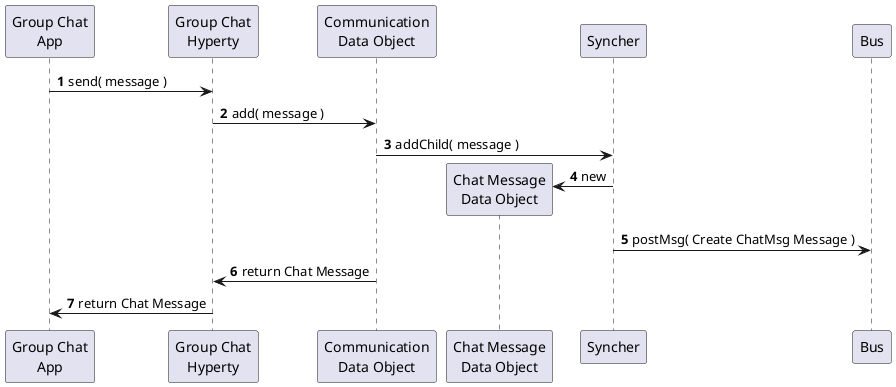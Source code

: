@startuml
autonumber

participant "Group Chat\nApp" as app

participant "Group Chat\nHyperty" as myChatH

participant "Communication\nData Object" as myChat

participant "Chat Message\nData Object" as myMsg

participant "Syncher" as sync

app ->  myChatH : send( message )

myChatH -> myChat : add( message )

sync <- myChat : addChild( message )

create myMsg

sync -> myMsg : new

sync -> Bus : postMsg( Create ChatMsg Message )

myChatH <- myChat : return Chat Message

myChatH -> app : return Chat Message



@enduml
